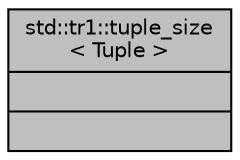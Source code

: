 digraph "std::tr1::tuple_size&lt; Tuple &gt;"
{
 // LATEX_PDF_SIZE
  edge [fontname="Helvetica",fontsize="10",labelfontname="Helvetica",labelfontsize="10"];
  node [fontname="Helvetica",fontsize="10",shape=record];
  Node1 [label="{std::tr1::tuple_size\l\< Tuple \>\n||}",height=0.2,width=0.4,color="black", fillcolor="grey75", style="filled", fontcolor="black",tooltip=" "];
}
